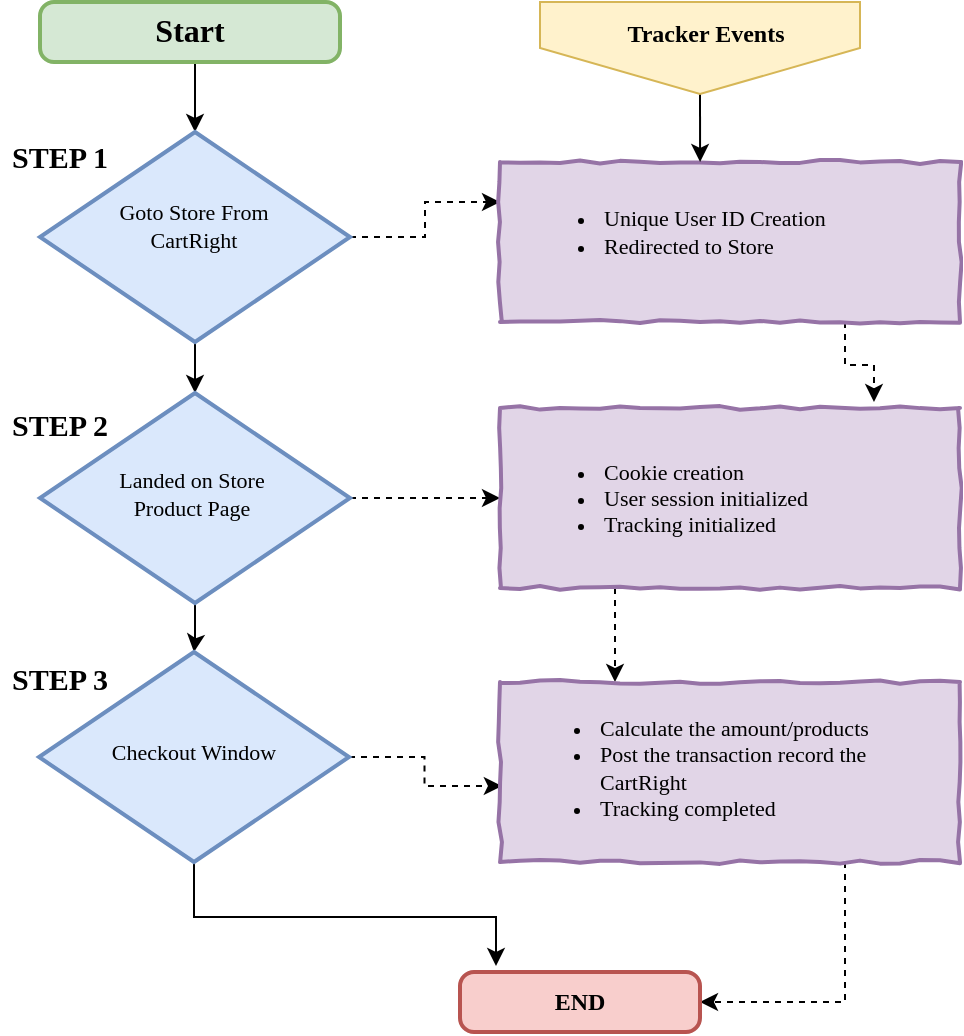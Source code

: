 <mxfile version="12.4.3" type="github" pages="1">
  <diagram id="n0p_Ru1AtYEMInTMPxUc" name="Page-1">
    <mxGraphModel dx="854" dy="436" grid="1" gridSize="10" guides="1" tooltips="1" connect="1" arrows="1" fold="1" page="1" pageScale="1" pageWidth="850" pageHeight="1100" math="0" shadow="0">
      <root>
        <mxCell id="0"/>
        <mxCell id="1" parent="0"/>
        <mxCell id="-9_4Ot5z5iVx5uQSP8wo-46" style="edgeStyle=orthogonalEdgeStyle;rounded=0;orthogonalLoop=1;jettySize=auto;html=1;exitX=0.5;exitY=1;exitDx=0;exitDy=0;entryX=0.5;entryY=0;entryDx=0;entryDy=0;entryPerimeter=0;fontFamily=Verdana;fontSize=12;" edge="1" parent="1" source="-9_4Ot5z5iVx5uQSP8wo-2" target="-9_4Ot5z5iVx5uQSP8wo-7">
          <mxGeometry relative="1" as="geometry"/>
        </mxCell>
        <mxCell id="-9_4Ot5z5iVx5uQSP8wo-2" value="" style="rounded=1;whiteSpace=wrap;html=1;absoluteArcSize=1;arcSize=14;strokeWidth=2;fillColor=#d5e8d4;strokeColor=#82b366;" vertex="1" parent="1">
          <mxGeometry x="80" y="40" width="150" height="30" as="geometry"/>
        </mxCell>
        <mxCell id="-9_4Ot5z5iVx5uQSP8wo-4" value="Start" style="text;html=1;strokeColor=none;fillColor=none;align=center;verticalAlign=middle;whiteSpace=wrap;rounded=0;fontStyle=1;fontFamily=Verdana;fontSize=16;" vertex="1" parent="1">
          <mxGeometry x="100" y="44" width="110" height="20" as="geometry"/>
        </mxCell>
        <mxCell id="-9_4Ot5z5iVx5uQSP8wo-32" style="edgeStyle=orthogonalEdgeStyle;rounded=0;orthogonalLoop=1;jettySize=auto;html=1;exitX=1;exitY=0.5;exitDx=0;exitDy=0;exitPerimeter=0;entryX=0;entryY=0.25;entryDx=0;entryDy=0;fontFamily=Verdana;fontSize=11;dashed=1;" edge="1" parent="1" source="-9_4Ot5z5iVx5uQSP8wo-7" target="-9_4Ot5z5iVx5uQSP8wo-14">
          <mxGeometry relative="1" as="geometry"/>
        </mxCell>
        <mxCell id="-9_4Ot5z5iVx5uQSP8wo-50" style="edgeStyle=orthogonalEdgeStyle;rounded=0;orthogonalLoop=1;jettySize=auto;html=1;exitX=0.5;exitY=1;exitDx=0;exitDy=0;exitPerimeter=0;entryX=0.5;entryY=0;entryDx=0;entryDy=0;entryPerimeter=0;fontFamily=Verdana;fontSize=12;" edge="1" parent="1" source="-9_4Ot5z5iVx5uQSP8wo-7" target="-9_4Ot5z5iVx5uQSP8wo-11">
          <mxGeometry relative="1" as="geometry"/>
        </mxCell>
        <mxCell id="-9_4Ot5z5iVx5uQSP8wo-7" value="" style="strokeWidth=2;html=1;shape=mxgraph.flowchart.decision;whiteSpace=wrap;fontFamily=Verdana;fontSize=16;fillColor=#dae8fc;strokeColor=#6c8ebf;" vertex="1" parent="1">
          <mxGeometry x="80" y="105" width="155" height="105" as="geometry"/>
        </mxCell>
        <mxCell id="-9_4Ot5z5iVx5uQSP8wo-8" value="Goto Store From CartRight" style="text;html=1;strokeColor=none;fillColor=none;align=center;verticalAlign=middle;whiteSpace=wrap;rounded=0;fontFamily=Verdana;fontSize=11;" vertex="1" parent="1">
          <mxGeometry x="107" y="126.5" width="100" height="50" as="geometry"/>
        </mxCell>
        <mxCell id="-9_4Ot5z5iVx5uQSP8wo-28" style="edgeStyle=orthogonalEdgeStyle;rounded=0;orthogonalLoop=1;jettySize=auto;html=1;exitX=1;exitY=0.5;exitDx=0;exitDy=0;exitPerimeter=0;entryX=0;entryY=0.5;entryDx=0;entryDy=0;fontFamily=Verdana;fontSize=13;dashed=1;" edge="1" parent="1" source="-9_4Ot5z5iVx5uQSP8wo-11" target="-9_4Ot5z5iVx5uQSP8wo-17">
          <mxGeometry relative="1" as="geometry"/>
        </mxCell>
        <mxCell id="-9_4Ot5z5iVx5uQSP8wo-51" style="edgeStyle=orthogonalEdgeStyle;rounded=0;orthogonalLoop=1;jettySize=auto;html=1;exitX=0.5;exitY=1;exitDx=0;exitDy=0;exitPerimeter=0;fontFamily=Verdana;fontSize=12;" edge="1" parent="1" source="-9_4Ot5z5iVx5uQSP8wo-11" target="-9_4Ot5z5iVx5uQSP8wo-33">
          <mxGeometry relative="1" as="geometry"/>
        </mxCell>
        <mxCell id="-9_4Ot5z5iVx5uQSP8wo-11" value="" style="strokeWidth=2;html=1;shape=mxgraph.flowchart.decision;whiteSpace=wrap;fontFamily=Verdana;fontSize=16;fillColor=#dae8fc;strokeColor=#6c8ebf;" vertex="1" parent="1">
          <mxGeometry x="80" y="235.5" width="155" height="105" as="geometry"/>
        </mxCell>
        <mxCell id="-9_4Ot5z5iVx5uQSP8wo-12" value="Landed on Store Product Page" style="text;html=1;strokeColor=none;fillColor=none;align=center;verticalAlign=middle;whiteSpace=wrap;rounded=0;fontFamily=Verdana;fontSize=11;" vertex="1" parent="1">
          <mxGeometry x="106" y="260.5" width="100" height="50" as="geometry"/>
        </mxCell>
        <mxCell id="-9_4Ot5z5iVx5uQSP8wo-25" style="edgeStyle=orthogonalEdgeStyle;rounded=0;orthogonalLoop=1;jettySize=auto;html=1;exitX=0.75;exitY=1;exitDx=0;exitDy=0;entryX=0.813;entryY=-0.033;entryDx=0;entryDy=0;entryPerimeter=0;fontFamily=Verdana;fontSize=13;dashed=1;" edge="1" parent="1" source="-9_4Ot5z5iVx5uQSP8wo-14" target="-9_4Ot5z5iVx5uQSP8wo-17">
          <mxGeometry relative="1" as="geometry"/>
        </mxCell>
        <mxCell id="-9_4Ot5z5iVx5uQSP8wo-14" value="" style="html=1;whiteSpace=wrap;comic=1;strokeWidth=2;fontFamily=Comic Sans MS;fontStyle=1;fillColor=#e1d5e7;strokeColor=#9673a6;" vertex="1" parent="1">
          <mxGeometry x="310" y="120" width="230" height="80" as="geometry"/>
        </mxCell>
        <mxCell id="-9_4Ot5z5iVx5uQSP8wo-16" value="&lt;ul style=&quot;font-size: 11px&quot;&gt;&lt;li&gt;&lt;span&gt;Unique User ID Creation&lt;/span&gt;&lt;/li&gt;&lt;li&gt;&lt;span&gt;Redirected to Store&lt;/span&gt;&lt;/li&gt;&lt;/ul&gt;" style="text;html=1;strokeColor=none;fillColor=none;align=left;verticalAlign=middle;whiteSpace=wrap;rounded=0;fontFamily=Verdana;fontSize=13;" vertex="1" parent="1">
          <mxGeometry x="320" y="126.5" width="210" height="56.5" as="geometry"/>
        </mxCell>
        <mxCell id="-9_4Ot5z5iVx5uQSP8wo-39" style="edgeStyle=orthogonalEdgeStyle;rounded=0;orthogonalLoop=1;jettySize=auto;html=1;exitX=0.25;exitY=1;exitDx=0;exitDy=0;entryX=0.25;entryY=0;entryDx=0;entryDy=0;dashed=1;fontFamily=Verdana;fontSize=12;" edge="1" parent="1" source="-9_4Ot5z5iVx5uQSP8wo-17" target="-9_4Ot5z5iVx5uQSP8wo-35">
          <mxGeometry relative="1" as="geometry"/>
        </mxCell>
        <mxCell id="-9_4Ot5z5iVx5uQSP8wo-17" value="" style="html=1;whiteSpace=wrap;comic=1;strokeWidth=2;fontFamily=Comic Sans MS;fontStyle=1;fillColor=#e1d5e7;strokeColor=#9673a6;" vertex="1" parent="1">
          <mxGeometry x="310" y="243" width="230" height="90" as="geometry"/>
        </mxCell>
        <mxCell id="-9_4Ot5z5iVx5uQSP8wo-18" value="&lt;ul style=&quot;font-size: 11px&quot;&gt;&lt;li&gt;&lt;span&gt;Cookie creation&lt;/span&gt;&lt;/li&gt;&lt;li&gt;&lt;span&gt;User session initialized&lt;/span&gt;&lt;/li&gt;&lt;li&gt;&lt;span&gt;Tracking&amp;nbsp;&lt;/span&gt;initialized&lt;/li&gt;&lt;/ul&gt;" style="text;html=1;strokeColor=none;fillColor=none;align=left;verticalAlign=middle;whiteSpace=wrap;rounded=0;fontFamily=Verdana;fontSize=13;" vertex="1" parent="1">
          <mxGeometry x="320" y="253" width="210" height="70" as="geometry"/>
        </mxCell>
        <mxCell id="-9_4Ot5z5iVx5uQSP8wo-24" style="edgeStyle=orthogonalEdgeStyle;rounded=0;orthogonalLoop=1;jettySize=auto;html=1;exitX=0.5;exitY=1;exitDx=0;exitDy=0;entryX=0.435;entryY=0;entryDx=0;entryDy=0;entryPerimeter=0;fontFamily=Verdana;fontSize=13;" edge="1" parent="1" source="-9_4Ot5z5iVx5uQSP8wo-20" target="-9_4Ot5z5iVx5uQSP8wo-14">
          <mxGeometry relative="1" as="geometry"/>
        </mxCell>
        <mxCell id="-9_4Ot5z5iVx5uQSP8wo-20" value="" style="verticalLabelPosition=bottom;verticalAlign=top;html=1;shape=offPageConnector;rounded=0;size=0.5;fontFamily=Verdana;fontSize=13;fillColor=#fff2cc;strokeColor=#d6b656;" vertex="1" parent="1">
          <mxGeometry x="330" y="40" width="160" height="46" as="geometry"/>
        </mxCell>
        <mxCell id="-9_4Ot5z5iVx5uQSP8wo-21" value="&lt;font style=&quot;font-size: 12px&quot;&gt;Tracker Events&lt;/font&gt;" style="text;html=1;strokeColor=none;fillColor=none;align=center;verticalAlign=middle;whiteSpace=wrap;rounded=0;fontStyle=1;fontFamily=Verdana;fontSize=13;" vertex="1" parent="1">
          <mxGeometry x="358" y="45" width="110" height="20" as="geometry"/>
        </mxCell>
        <mxCell id="-9_4Ot5z5iVx5uQSP8wo-40" style="edgeStyle=orthogonalEdgeStyle;rounded=0;orthogonalLoop=1;jettySize=auto;html=1;entryX=0.004;entryY=0.578;entryDx=0;entryDy=0;entryPerimeter=0;dashed=1;fontFamily=Verdana;fontSize=12;" edge="1" parent="1" source="-9_4Ot5z5iVx5uQSP8wo-33" target="-9_4Ot5z5iVx5uQSP8wo-35">
          <mxGeometry relative="1" as="geometry"/>
        </mxCell>
        <mxCell id="-9_4Ot5z5iVx5uQSP8wo-52" style="edgeStyle=orthogonalEdgeStyle;rounded=0;orthogonalLoop=1;jettySize=auto;html=1;exitX=0.5;exitY=1;exitDx=0;exitDy=0;exitPerimeter=0;entryX=0.15;entryY=-0.1;entryDx=0;entryDy=0;entryPerimeter=0;fontFamily=Verdana;fontSize=12;" edge="1" parent="1" source="-9_4Ot5z5iVx5uQSP8wo-33" target="-9_4Ot5z5iVx5uQSP8wo-37">
          <mxGeometry relative="1" as="geometry"/>
        </mxCell>
        <mxCell id="-9_4Ot5z5iVx5uQSP8wo-33" value="" style="strokeWidth=2;html=1;shape=mxgraph.flowchart.decision;whiteSpace=wrap;fontFamily=Verdana;fontSize=16;fillColor=#dae8fc;strokeColor=#6c8ebf;" vertex="1" parent="1">
          <mxGeometry x="79.5" y="365" width="155" height="105" as="geometry"/>
        </mxCell>
        <mxCell id="-9_4Ot5z5iVx5uQSP8wo-34" value="Checkout Window" style="text;html=1;strokeColor=none;fillColor=none;align=center;verticalAlign=middle;whiteSpace=wrap;rounded=0;fontFamily=Verdana;fontSize=11;" vertex="1" parent="1">
          <mxGeometry x="107" y="390" width="100" height="50" as="geometry"/>
        </mxCell>
        <mxCell id="-9_4Ot5z5iVx5uQSP8wo-44" style="edgeStyle=orthogonalEdgeStyle;rounded=0;orthogonalLoop=1;jettySize=auto;html=1;exitX=0.75;exitY=1;exitDx=0;exitDy=0;entryX=1;entryY=0.5;entryDx=0;entryDy=0;dashed=1;fontFamily=Verdana;fontSize=12;" edge="1" parent="1" source="-9_4Ot5z5iVx5uQSP8wo-35" target="-9_4Ot5z5iVx5uQSP8wo-37">
          <mxGeometry relative="1" as="geometry"/>
        </mxCell>
        <mxCell id="-9_4Ot5z5iVx5uQSP8wo-35" value="" style="html=1;whiteSpace=wrap;comic=1;strokeWidth=2;fontFamily=Comic Sans MS;fontStyle=1;fillColor=#e1d5e7;strokeColor=#9673a6;" vertex="1" parent="1">
          <mxGeometry x="310" y="380" width="230" height="90" as="geometry"/>
        </mxCell>
        <mxCell id="-9_4Ot5z5iVx5uQSP8wo-36" value="&lt;ul style=&quot;font-size: 11px&quot;&gt;&lt;li&gt;Calculate the amount/products&lt;/li&gt;&lt;li&gt;Post the transaction record the CartRight&lt;/li&gt;&lt;li&gt;Tracking completed&lt;/li&gt;&lt;/ul&gt;" style="text;html=1;strokeColor=none;fillColor=none;align=left;verticalAlign=middle;whiteSpace=wrap;rounded=0;fontFamily=Verdana;fontSize=13;" vertex="1" parent="1">
          <mxGeometry x="318" y="388" width="210" height="70" as="geometry"/>
        </mxCell>
        <mxCell id="-9_4Ot5z5iVx5uQSP8wo-37" value="" style="rounded=1;whiteSpace=wrap;html=1;absoluteArcSize=1;arcSize=14;strokeWidth=2;fillColor=#f8cecc;strokeColor=#b85450;" vertex="1" parent="1">
          <mxGeometry x="290" y="525" width="120" height="30" as="geometry"/>
        </mxCell>
        <mxCell id="-9_4Ot5z5iVx5uQSP8wo-38" value="END" style="text;html=1;strokeColor=none;fillColor=none;align=center;verticalAlign=middle;whiteSpace=wrap;rounded=0;fontStyle=1;fontFamily=Verdana;fontSize=12;" vertex="1" parent="1">
          <mxGeometry x="310" y="530" width="80" height="20" as="geometry"/>
        </mxCell>
        <mxCell id="-9_4Ot5z5iVx5uQSP8wo-53" value="STEP 1" style="text;html=1;strokeColor=none;fillColor=none;align=center;verticalAlign=middle;whiteSpace=wrap;rounded=0;fontFamily=Comic Sans MS;fontSize=15;fontStyle=1" vertex="1" parent="1">
          <mxGeometry x="60" y="107" width="60" height="20" as="geometry"/>
        </mxCell>
        <mxCell id="-9_4Ot5z5iVx5uQSP8wo-54" value="STEP 2" style="text;html=1;strokeColor=none;fillColor=none;align=center;verticalAlign=middle;whiteSpace=wrap;rounded=0;fontFamily=Comic Sans MS;fontSize=15;fontStyle=1" vertex="1" parent="1">
          <mxGeometry x="60" y="240.5" width="60" height="20" as="geometry"/>
        </mxCell>
        <mxCell id="-9_4Ot5z5iVx5uQSP8wo-55" value="STEP 3" style="text;html=1;strokeColor=none;fillColor=none;align=center;verticalAlign=middle;whiteSpace=wrap;rounded=0;fontFamily=Comic Sans MS;fontSize=15;fontStyle=1" vertex="1" parent="1">
          <mxGeometry x="60" y="368" width="60" height="20" as="geometry"/>
        </mxCell>
      </root>
    </mxGraphModel>
  </diagram>
</mxfile>
